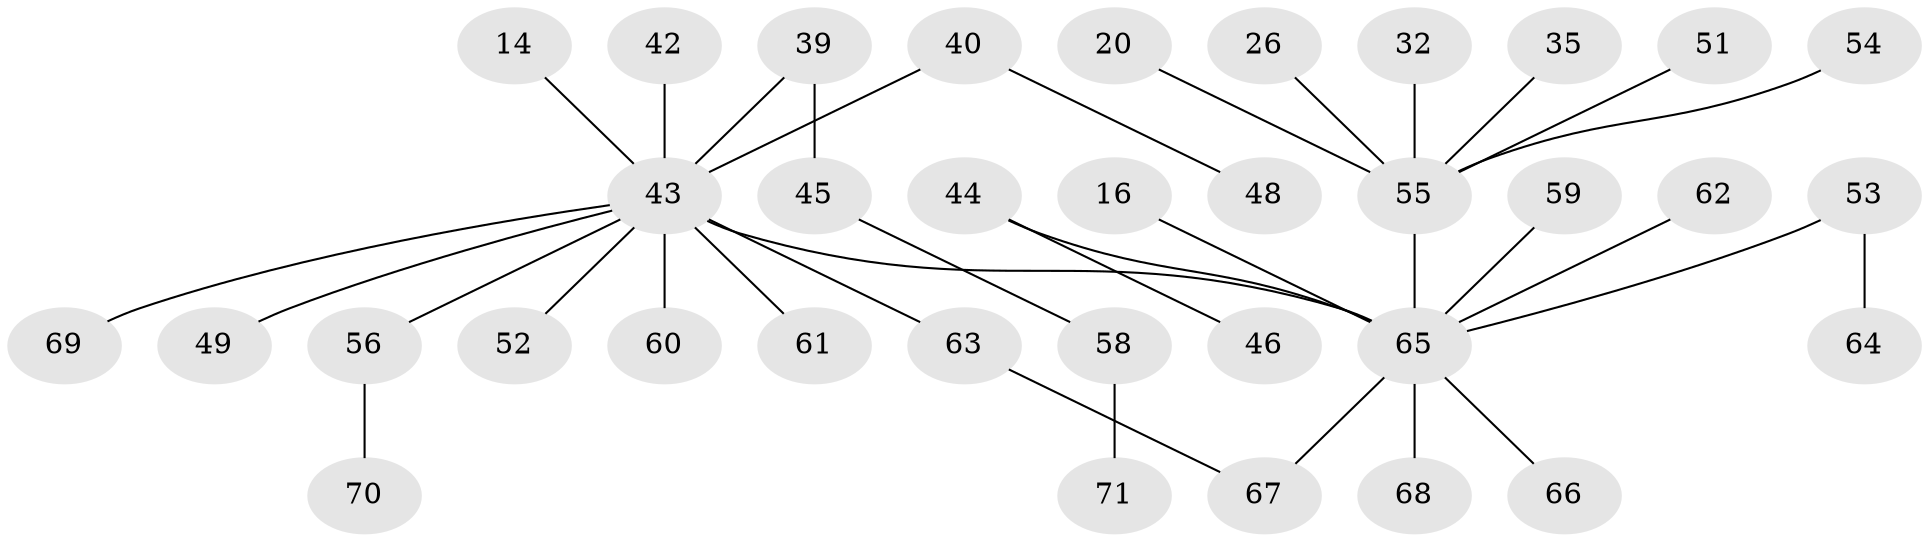 // original degree distribution, {4: 0.08450704225352113, 2: 0.3380281690140845, 6: 0.04225352112676056, 5: 0.028169014084507043, 3: 0.1267605633802817, 1: 0.38028169014084506}
// Generated by graph-tools (version 1.1) at 2025/41/03/09/25 04:41:05]
// undirected, 35 vertices, 35 edges
graph export_dot {
graph [start="1"]
  node [color=gray90,style=filled];
  14;
  16;
  20;
  26;
  32;
  35;
  39 [super="+7+13"];
  40 [super="+36+33+31"];
  42;
  43 [super="+3+4+1+6"];
  44 [super="+41"];
  45;
  46;
  48;
  49 [super="+47"];
  51;
  52;
  53;
  54;
  55 [super="+23+8"];
  56 [super="+24"];
  58;
  59;
  60;
  61 [super="+25+30"];
  62;
  63 [super="+19+15+57"];
  64;
  65 [super="+12+50+38"];
  66 [super="+37"];
  67 [super="+34"];
  68;
  69;
  70;
  71;
  14 -- 43;
  16 -- 65;
  20 -- 55;
  26 -- 55;
  32 -- 55;
  35 -- 55;
  39 -- 45;
  39 -- 43;
  40 -- 48;
  40 -- 43 [weight=2];
  42 -- 43;
  43 -- 52;
  43 -- 69;
  43 -- 49 [weight=2];
  43 -- 60;
  43 -- 63 [weight=2];
  43 -- 61;
  43 -- 65 [weight=2];
  43 -- 56;
  44 -- 46;
  44 -- 65 [weight=2];
  45 -- 58;
  51 -- 55;
  53 -- 64;
  53 -- 65;
  54 -- 55;
  55 -- 65 [weight=2];
  56 -- 70;
  58 -- 71;
  59 -- 65;
  62 -- 65;
  63 -- 67;
  65 -- 67;
  65 -- 68;
  65 -- 66;
}
